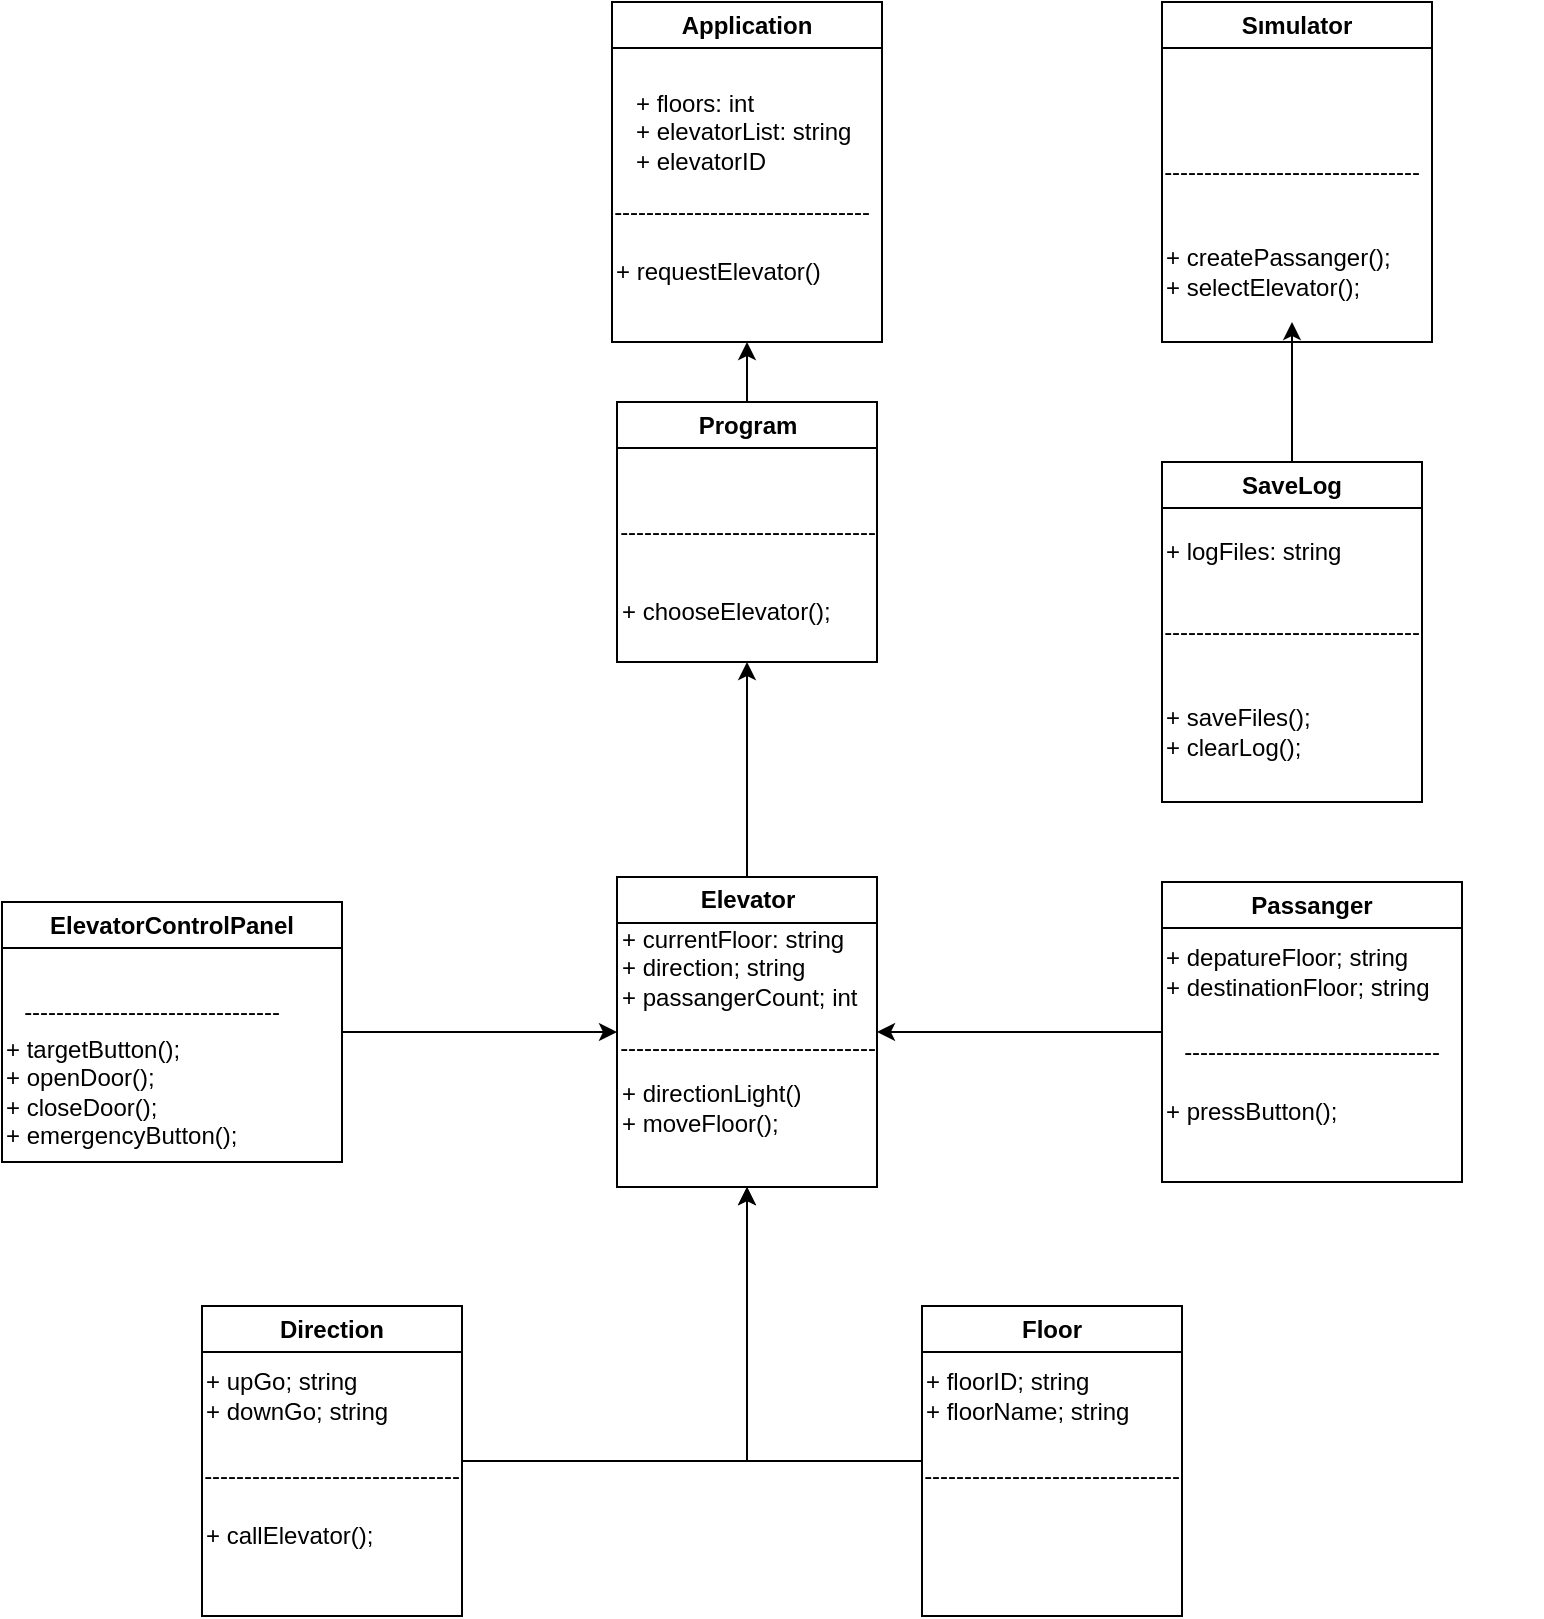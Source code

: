 <mxfile version="26.2.14">
  <diagram name="Sayfa -1" id="KLiLc5vAUubbsRQLizZz">
    <mxGraphModel dx="1979" dy="1080" grid="1" gridSize="10" guides="1" tooltips="1" connect="1" arrows="1" fold="1" page="1" pageScale="1" pageWidth="1169" pageHeight="1654" math="0" shadow="0">
      <root>
        <mxCell id="0" />
        <mxCell id="1" parent="0" />
        <mxCell id="mDHxfYU0JQhifHVUSU3j-7" value="Application" style="swimlane;whiteSpace=wrap;html=1;startSize=23;" vertex="1" parent="1">
          <mxGeometry x="395" y="20" width="135" height="170" as="geometry" />
        </mxCell>
        <mxCell id="mDHxfYU0JQhifHVUSU3j-2" value="+ floors: int&lt;br&gt;+ elevatorList: string&lt;br&gt;+ elevatorID" style="text;html=1;align=left;verticalAlign=middle;whiteSpace=wrap;rounded=0;" vertex="1" parent="mDHxfYU0JQhifHVUSU3j-7">
          <mxGeometry x="10" y="50" width="110" height="30" as="geometry" />
        </mxCell>
        <mxCell id="mDHxfYU0JQhifHVUSU3j-4" value="+ requestElevator()" style="text;html=1;align=left;verticalAlign=middle;whiteSpace=wrap;rounded=0;" vertex="1" parent="mDHxfYU0JQhifHVUSU3j-7">
          <mxGeometry y="130" width="175" height="10" as="geometry" />
        </mxCell>
        <mxCell id="mDHxfYU0JQhifHVUSU3j-10" style="edgeStyle=orthogonalEdgeStyle;rounded=0;orthogonalLoop=1;jettySize=auto;html=1;exitX=0.5;exitY=1;exitDx=0;exitDy=0;" edge="1" parent="mDHxfYU0JQhifHVUSU3j-7" source="mDHxfYU0JQhifHVUSU3j-4" target="mDHxfYU0JQhifHVUSU3j-4">
          <mxGeometry relative="1" as="geometry" />
        </mxCell>
        <mxCell id="mDHxfYU0JQhifHVUSU3j-11" value="--------------------------------" style="text;html=1;align=center;verticalAlign=middle;whiteSpace=wrap;rounded=0;" vertex="1" parent="mDHxfYU0JQhifHVUSU3j-7">
          <mxGeometry y="90" width="130" height="30" as="geometry" />
        </mxCell>
        <mxCell id="mDHxfYU0JQhifHVUSU3j-46" style="edgeStyle=orthogonalEdgeStyle;rounded=0;orthogonalLoop=1;jettySize=auto;html=1;exitX=0.5;exitY=1;exitDx=0;exitDy=0;" edge="1" parent="mDHxfYU0JQhifHVUSU3j-7" source="mDHxfYU0JQhifHVUSU3j-4" target="mDHxfYU0JQhifHVUSU3j-4">
          <mxGeometry relative="1" as="geometry" />
        </mxCell>
        <mxCell id="mDHxfYU0JQhifHVUSU3j-121" value="Sımulator" style="swimlane;whiteSpace=wrap;html=1;startSize=23;" vertex="1" parent="1">
          <mxGeometry x="670" y="20" width="135" height="170" as="geometry" />
        </mxCell>
        <mxCell id="mDHxfYU0JQhifHVUSU3j-123" value="+ createPassanger();&lt;br&gt;+ selectElevator();" style="text;html=1;align=left;verticalAlign=middle;whiteSpace=wrap;rounded=0;" vertex="1" parent="mDHxfYU0JQhifHVUSU3j-121">
          <mxGeometry y="130" width="175" height="10" as="geometry" />
        </mxCell>
        <mxCell id="mDHxfYU0JQhifHVUSU3j-124" style="edgeStyle=orthogonalEdgeStyle;rounded=0;orthogonalLoop=1;jettySize=auto;html=1;exitX=0.5;exitY=1;exitDx=0;exitDy=0;" edge="1" parent="mDHxfYU0JQhifHVUSU3j-121" source="mDHxfYU0JQhifHVUSU3j-123" target="mDHxfYU0JQhifHVUSU3j-123">
          <mxGeometry relative="1" as="geometry" />
        </mxCell>
        <mxCell id="mDHxfYU0JQhifHVUSU3j-125" value="--------------------------------" style="text;html=1;align=center;verticalAlign=middle;whiteSpace=wrap;rounded=0;" vertex="1" parent="mDHxfYU0JQhifHVUSU3j-121">
          <mxGeometry y="70" width="130" height="30" as="geometry" />
        </mxCell>
        <mxCell id="mDHxfYU0JQhifHVUSU3j-126" style="edgeStyle=orthogonalEdgeStyle;rounded=0;orthogonalLoop=1;jettySize=auto;html=1;exitX=0.5;exitY=1;exitDx=0;exitDy=0;" edge="1" parent="mDHxfYU0JQhifHVUSU3j-121" source="mDHxfYU0JQhifHVUSU3j-123" target="mDHxfYU0JQhifHVUSU3j-123">
          <mxGeometry relative="1" as="geometry" />
        </mxCell>
        <mxCell id="mDHxfYU0JQhifHVUSU3j-169" style="edgeStyle=orthogonalEdgeStyle;rounded=0;orthogonalLoop=1;jettySize=auto;html=1;" edge="1" parent="1" source="mDHxfYU0JQhifHVUSU3j-131">
          <mxGeometry relative="1" as="geometry">
            <mxPoint x="735" y="180" as="targetPoint" />
          </mxGeometry>
        </mxCell>
        <mxCell id="mDHxfYU0JQhifHVUSU3j-131" value="SaveLog" style="swimlane;whiteSpace=wrap;html=1;startSize=23;" vertex="1" parent="1">
          <mxGeometry x="670" y="250" width="130" height="170" as="geometry" />
        </mxCell>
        <mxCell id="mDHxfYU0JQhifHVUSU3j-132" value="+ saveFiles();&lt;br&gt;+ clearLog();" style="text;html=1;align=left;verticalAlign=middle;whiteSpace=wrap;rounded=0;" vertex="1" parent="mDHxfYU0JQhifHVUSU3j-131">
          <mxGeometry y="130" width="175" height="10" as="geometry" />
        </mxCell>
        <mxCell id="mDHxfYU0JQhifHVUSU3j-133" style="edgeStyle=orthogonalEdgeStyle;rounded=0;orthogonalLoop=1;jettySize=auto;html=1;exitX=0.5;exitY=1;exitDx=0;exitDy=0;" edge="1" parent="mDHxfYU0JQhifHVUSU3j-131" source="mDHxfYU0JQhifHVUSU3j-132" target="mDHxfYU0JQhifHVUSU3j-132">
          <mxGeometry relative="1" as="geometry" />
        </mxCell>
        <mxCell id="mDHxfYU0JQhifHVUSU3j-134" value="--------------------------------" style="text;html=1;align=center;verticalAlign=middle;whiteSpace=wrap;rounded=0;" vertex="1" parent="mDHxfYU0JQhifHVUSU3j-131">
          <mxGeometry y="70" width="130" height="30" as="geometry" />
        </mxCell>
        <mxCell id="mDHxfYU0JQhifHVUSU3j-135" style="edgeStyle=orthogonalEdgeStyle;rounded=0;orthogonalLoop=1;jettySize=auto;html=1;exitX=0.5;exitY=1;exitDx=0;exitDy=0;" edge="1" parent="mDHxfYU0JQhifHVUSU3j-131" source="mDHxfYU0JQhifHVUSU3j-132" target="mDHxfYU0JQhifHVUSU3j-132">
          <mxGeometry relative="1" as="geometry" />
        </mxCell>
        <mxCell id="mDHxfYU0JQhifHVUSU3j-136" value="+ logFiles: string" style="text;html=1;align=left;verticalAlign=middle;whiteSpace=wrap;rounded=0;" vertex="1" parent="mDHxfYU0JQhifHVUSU3j-131">
          <mxGeometry y="40" width="175" height="10" as="geometry" />
        </mxCell>
        <mxCell id="mDHxfYU0JQhifHVUSU3j-168" style="edgeStyle=orthogonalEdgeStyle;rounded=0;orthogonalLoop=1;jettySize=auto;html=1;entryX=0.5;entryY=1;entryDx=0;entryDy=0;" edge="1" parent="1" source="mDHxfYU0JQhifHVUSU3j-138" target="mDHxfYU0JQhifHVUSU3j-7">
          <mxGeometry relative="1" as="geometry" />
        </mxCell>
        <mxCell id="mDHxfYU0JQhifHVUSU3j-138" value="Program" style="swimlane;whiteSpace=wrap;html=1;startSize=23;" vertex="1" parent="1">
          <mxGeometry x="397.5" y="220" width="130" height="130" as="geometry" />
        </mxCell>
        <mxCell id="mDHxfYU0JQhifHVUSU3j-139" value="+ chooseElevator();" style="text;html=1;align=left;verticalAlign=middle;whiteSpace=wrap;rounded=0;" vertex="1" parent="mDHxfYU0JQhifHVUSU3j-138">
          <mxGeometry y="100" width="175" height="10" as="geometry" />
        </mxCell>
        <mxCell id="mDHxfYU0JQhifHVUSU3j-140" style="edgeStyle=orthogonalEdgeStyle;rounded=0;orthogonalLoop=1;jettySize=auto;html=1;exitX=0.5;exitY=1;exitDx=0;exitDy=0;" edge="1" parent="mDHxfYU0JQhifHVUSU3j-138" source="mDHxfYU0JQhifHVUSU3j-139" target="mDHxfYU0JQhifHVUSU3j-139">
          <mxGeometry relative="1" as="geometry" />
        </mxCell>
        <mxCell id="mDHxfYU0JQhifHVUSU3j-141" value="--------------------------------" style="text;html=1;align=center;verticalAlign=middle;whiteSpace=wrap;rounded=0;" vertex="1" parent="mDHxfYU0JQhifHVUSU3j-138">
          <mxGeometry y="50" width="130" height="30" as="geometry" />
        </mxCell>
        <mxCell id="mDHxfYU0JQhifHVUSU3j-142" style="edgeStyle=orthogonalEdgeStyle;rounded=0;orthogonalLoop=1;jettySize=auto;html=1;exitX=0.5;exitY=1;exitDx=0;exitDy=0;" edge="1" parent="mDHxfYU0JQhifHVUSU3j-138" source="mDHxfYU0JQhifHVUSU3j-139" target="mDHxfYU0JQhifHVUSU3j-139">
          <mxGeometry relative="1" as="geometry" />
        </mxCell>
        <mxCell id="mDHxfYU0JQhifHVUSU3j-166" style="edgeStyle=orthogonalEdgeStyle;rounded=0;orthogonalLoop=1;jettySize=auto;html=1;" edge="1" parent="1" source="mDHxfYU0JQhifHVUSU3j-144">
          <mxGeometry relative="1" as="geometry">
            <mxPoint x="462.5" y="350.0" as="targetPoint" />
          </mxGeometry>
        </mxCell>
        <mxCell id="mDHxfYU0JQhifHVUSU3j-144" value="Elevator" style="swimlane;whiteSpace=wrap;html=1;startSize=23;" vertex="1" parent="1">
          <mxGeometry x="397.5" y="457.5" width="130" height="155" as="geometry" />
        </mxCell>
        <mxCell id="mDHxfYU0JQhifHVUSU3j-145" value="+ directionLight()&lt;br&gt;+ moveFloor();" style="text;html=1;align=left;verticalAlign=middle;whiteSpace=wrap;rounded=0;" vertex="1" parent="mDHxfYU0JQhifHVUSU3j-144">
          <mxGeometry y="110" width="175" height="10" as="geometry" />
        </mxCell>
        <mxCell id="mDHxfYU0JQhifHVUSU3j-146" style="edgeStyle=orthogonalEdgeStyle;rounded=0;orthogonalLoop=1;jettySize=auto;html=1;exitX=0.5;exitY=1;exitDx=0;exitDy=0;" edge="1" parent="mDHxfYU0JQhifHVUSU3j-144" source="mDHxfYU0JQhifHVUSU3j-145" target="mDHxfYU0JQhifHVUSU3j-145">
          <mxGeometry relative="1" as="geometry" />
        </mxCell>
        <mxCell id="mDHxfYU0JQhifHVUSU3j-147" value="--------------------------------" style="text;html=1;align=center;verticalAlign=middle;whiteSpace=wrap;rounded=0;" vertex="1" parent="mDHxfYU0JQhifHVUSU3j-144">
          <mxGeometry y="70" width="130" height="30" as="geometry" />
        </mxCell>
        <mxCell id="mDHxfYU0JQhifHVUSU3j-148" style="edgeStyle=orthogonalEdgeStyle;rounded=0;orthogonalLoop=1;jettySize=auto;html=1;exitX=0.5;exitY=1;exitDx=0;exitDy=0;" edge="1" parent="mDHxfYU0JQhifHVUSU3j-144" source="mDHxfYU0JQhifHVUSU3j-145" target="mDHxfYU0JQhifHVUSU3j-145">
          <mxGeometry relative="1" as="geometry" />
        </mxCell>
        <mxCell id="mDHxfYU0JQhifHVUSU3j-149" value="+ currentFloor: string&lt;br&gt;+ direction; string&lt;br&gt;+ passangerCount; int" style="text;html=1;align=left;verticalAlign=middle;whiteSpace=wrap;rounded=0;" vertex="1" parent="mDHxfYU0JQhifHVUSU3j-144">
          <mxGeometry y="40" width="175" height="10" as="geometry" />
        </mxCell>
        <mxCell id="mDHxfYU0JQhifHVUSU3j-164" style="edgeStyle=orthogonalEdgeStyle;rounded=0;orthogonalLoop=1;jettySize=auto;html=1;entryX=1;entryY=0.25;entryDx=0;entryDy=0;" edge="1" parent="1" source="mDHxfYU0JQhifHVUSU3j-150" target="mDHxfYU0JQhifHVUSU3j-147">
          <mxGeometry relative="1" as="geometry" />
        </mxCell>
        <mxCell id="mDHxfYU0JQhifHVUSU3j-150" value="Passanger" style="swimlane;whiteSpace=wrap;html=1;startSize=23;" vertex="1" parent="1">
          <mxGeometry x="670" y="460" width="150" height="150" as="geometry" />
        </mxCell>
        <mxCell id="mDHxfYU0JQhifHVUSU3j-151" value="+ pressButton();" style="text;html=1;align=left;verticalAlign=middle;whiteSpace=wrap;rounded=0;" vertex="1" parent="mDHxfYU0JQhifHVUSU3j-150">
          <mxGeometry y="110" width="175" height="10" as="geometry" />
        </mxCell>
        <mxCell id="mDHxfYU0JQhifHVUSU3j-152" style="edgeStyle=orthogonalEdgeStyle;rounded=0;orthogonalLoop=1;jettySize=auto;html=1;exitX=0.5;exitY=1;exitDx=0;exitDy=0;" edge="1" parent="mDHxfYU0JQhifHVUSU3j-150" source="mDHxfYU0JQhifHVUSU3j-151" target="mDHxfYU0JQhifHVUSU3j-151">
          <mxGeometry relative="1" as="geometry" />
        </mxCell>
        <mxCell id="mDHxfYU0JQhifHVUSU3j-153" value="--------------------------------" style="text;html=1;align=center;verticalAlign=middle;whiteSpace=wrap;rounded=0;" vertex="1" parent="mDHxfYU0JQhifHVUSU3j-150">
          <mxGeometry x="10" y="70" width="130" height="30" as="geometry" />
        </mxCell>
        <mxCell id="mDHxfYU0JQhifHVUSU3j-154" style="edgeStyle=orthogonalEdgeStyle;rounded=0;orthogonalLoop=1;jettySize=auto;html=1;exitX=0.5;exitY=1;exitDx=0;exitDy=0;" edge="1" parent="mDHxfYU0JQhifHVUSU3j-150" source="mDHxfYU0JQhifHVUSU3j-151" target="mDHxfYU0JQhifHVUSU3j-151">
          <mxGeometry relative="1" as="geometry" />
        </mxCell>
        <mxCell id="mDHxfYU0JQhifHVUSU3j-155" value="+ depatureFloor; string&lt;br&gt;+ destinationFloor; string" style="text;html=1;align=left;verticalAlign=middle;whiteSpace=wrap;rounded=0;" vertex="1" parent="mDHxfYU0JQhifHVUSU3j-150">
          <mxGeometry y="40" width="190" height="10" as="geometry" />
        </mxCell>
        <mxCell id="mDHxfYU0JQhifHVUSU3j-162" style="edgeStyle=orthogonalEdgeStyle;rounded=0;orthogonalLoop=1;jettySize=auto;html=1;entryX=0;entryY=0.25;entryDx=0;entryDy=0;" edge="1" parent="1" source="mDHxfYU0JQhifHVUSU3j-156" target="mDHxfYU0JQhifHVUSU3j-147">
          <mxGeometry relative="1" as="geometry" />
        </mxCell>
        <mxCell id="mDHxfYU0JQhifHVUSU3j-156" value="ElevatorControlPanel" style="swimlane;whiteSpace=wrap;html=1;startSize=23;" vertex="1" parent="1">
          <mxGeometry x="90" y="470" width="170" height="130" as="geometry" />
        </mxCell>
        <mxCell id="mDHxfYU0JQhifHVUSU3j-157" value="+ targetButton();&lt;br&gt;+ openDoor();&lt;br&gt;+ closeDoor();&lt;br&gt;+ emergencyButton();" style="text;html=1;align=left;verticalAlign=middle;whiteSpace=wrap;rounded=0;" vertex="1" parent="mDHxfYU0JQhifHVUSU3j-156">
          <mxGeometry y="90" width="175" height="10" as="geometry" />
        </mxCell>
        <mxCell id="mDHxfYU0JQhifHVUSU3j-158" style="edgeStyle=orthogonalEdgeStyle;rounded=0;orthogonalLoop=1;jettySize=auto;html=1;exitX=0.5;exitY=1;exitDx=0;exitDy=0;" edge="1" parent="mDHxfYU0JQhifHVUSU3j-156" source="mDHxfYU0JQhifHVUSU3j-157" target="mDHxfYU0JQhifHVUSU3j-157">
          <mxGeometry relative="1" as="geometry" />
        </mxCell>
        <mxCell id="mDHxfYU0JQhifHVUSU3j-159" value="--------------------------------" style="text;html=1;align=center;verticalAlign=middle;whiteSpace=wrap;rounded=0;" vertex="1" parent="mDHxfYU0JQhifHVUSU3j-156">
          <mxGeometry x="10" y="40" width="130" height="30" as="geometry" />
        </mxCell>
        <mxCell id="mDHxfYU0JQhifHVUSU3j-160" style="edgeStyle=orthogonalEdgeStyle;rounded=0;orthogonalLoop=1;jettySize=auto;html=1;exitX=0.5;exitY=1;exitDx=0;exitDy=0;" edge="1" parent="mDHxfYU0JQhifHVUSU3j-156" source="mDHxfYU0JQhifHVUSU3j-157" target="mDHxfYU0JQhifHVUSU3j-157">
          <mxGeometry relative="1" as="geometry" />
        </mxCell>
        <mxCell id="mDHxfYU0JQhifHVUSU3j-183" style="edgeStyle=orthogonalEdgeStyle;rounded=0;orthogonalLoop=1;jettySize=auto;html=1;entryX=0.5;entryY=1;entryDx=0;entryDy=0;" edge="1" parent="1" source="mDHxfYU0JQhifHVUSU3j-170" target="mDHxfYU0JQhifHVUSU3j-144">
          <mxGeometry relative="1" as="geometry" />
        </mxCell>
        <mxCell id="mDHxfYU0JQhifHVUSU3j-170" value="Direction" style="swimlane;whiteSpace=wrap;html=1;startSize=23;" vertex="1" parent="1">
          <mxGeometry x="190" y="672" width="130" height="155" as="geometry" />
        </mxCell>
        <mxCell id="mDHxfYU0JQhifHVUSU3j-171" value="+ callElevator();" style="text;html=1;align=left;verticalAlign=middle;whiteSpace=wrap;rounded=0;" vertex="1" parent="mDHxfYU0JQhifHVUSU3j-170">
          <mxGeometry y="110" width="175" height="10" as="geometry" />
        </mxCell>
        <mxCell id="mDHxfYU0JQhifHVUSU3j-172" style="edgeStyle=orthogonalEdgeStyle;rounded=0;orthogonalLoop=1;jettySize=auto;html=1;exitX=0.5;exitY=1;exitDx=0;exitDy=0;" edge="1" parent="mDHxfYU0JQhifHVUSU3j-170" source="mDHxfYU0JQhifHVUSU3j-171" target="mDHxfYU0JQhifHVUSU3j-171">
          <mxGeometry relative="1" as="geometry" />
        </mxCell>
        <mxCell id="mDHxfYU0JQhifHVUSU3j-173" value="--------------------------------" style="text;html=1;align=center;verticalAlign=middle;whiteSpace=wrap;rounded=0;" vertex="1" parent="mDHxfYU0JQhifHVUSU3j-170">
          <mxGeometry y="70" width="130" height="30" as="geometry" />
        </mxCell>
        <mxCell id="mDHxfYU0JQhifHVUSU3j-174" style="edgeStyle=orthogonalEdgeStyle;rounded=0;orthogonalLoop=1;jettySize=auto;html=1;exitX=0.5;exitY=1;exitDx=0;exitDy=0;" edge="1" parent="mDHxfYU0JQhifHVUSU3j-170" source="mDHxfYU0JQhifHVUSU3j-171" target="mDHxfYU0JQhifHVUSU3j-171">
          <mxGeometry relative="1" as="geometry" />
        </mxCell>
        <mxCell id="mDHxfYU0JQhifHVUSU3j-175" value="+ upGo; string&lt;br&gt;+ downGo; string" style="text;html=1;align=left;verticalAlign=middle;whiteSpace=wrap;rounded=0;" vertex="1" parent="mDHxfYU0JQhifHVUSU3j-170">
          <mxGeometry y="40" width="175" height="10" as="geometry" />
        </mxCell>
        <mxCell id="mDHxfYU0JQhifHVUSU3j-182" style="edgeStyle=orthogonalEdgeStyle;rounded=0;orthogonalLoop=1;jettySize=auto;html=1;entryX=0.5;entryY=1;entryDx=0;entryDy=0;" edge="1" parent="1" source="mDHxfYU0JQhifHVUSU3j-176" target="mDHxfYU0JQhifHVUSU3j-144">
          <mxGeometry relative="1" as="geometry" />
        </mxCell>
        <mxCell id="mDHxfYU0JQhifHVUSU3j-176" value="Floor" style="swimlane;whiteSpace=wrap;html=1;startSize=23;" vertex="1" parent="1">
          <mxGeometry x="550" y="672" width="130" height="155" as="geometry" />
        </mxCell>
        <mxCell id="mDHxfYU0JQhifHVUSU3j-178" style="edgeStyle=orthogonalEdgeStyle;rounded=0;orthogonalLoop=1;jettySize=auto;html=1;exitX=0.5;exitY=1;exitDx=0;exitDy=0;" edge="1" parent="mDHxfYU0JQhifHVUSU3j-176">
          <mxGeometry relative="1" as="geometry">
            <mxPoint x="87.5" y="120" as="sourcePoint" />
            <mxPoint x="87.5" y="120" as="targetPoint" />
          </mxGeometry>
        </mxCell>
        <mxCell id="mDHxfYU0JQhifHVUSU3j-179" value="--------------------------------" style="text;html=1;align=center;verticalAlign=middle;whiteSpace=wrap;rounded=0;" vertex="1" parent="mDHxfYU0JQhifHVUSU3j-176">
          <mxGeometry y="70" width="130" height="30" as="geometry" />
        </mxCell>
        <mxCell id="mDHxfYU0JQhifHVUSU3j-180" style="edgeStyle=orthogonalEdgeStyle;rounded=0;orthogonalLoop=1;jettySize=auto;html=1;exitX=0.5;exitY=1;exitDx=0;exitDy=0;" edge="1" parent="mDHxfYU0JQhifHVUSU3j-176">
          <mxGeometry relative="1" as="geometry">
            <mxPoint x="87.5" y="120" as="sourcePoint" />
            <mxPoint x="87.5" y="120" as="targetPoint" />
          </mxGeometry>
        </mxCell>
        <mxCell id="mDHxfYU0JQhifHVUSU3j-181" value="+ floorID; string&lt;br&gt;+ floorName; string" style="text;html=1;align=left;verticalAlign=middle;whiteSpace=wrap;rounded=0;" vertex="1" parent="mDHxfYU0JQhifHVUSU3j-176">
          <mxGeometry y="40" width="175" height="10" as="geometry" />
        </mxCell>
      </root>
    </mxGraphModel>
  </diagram>
</mxfile>
